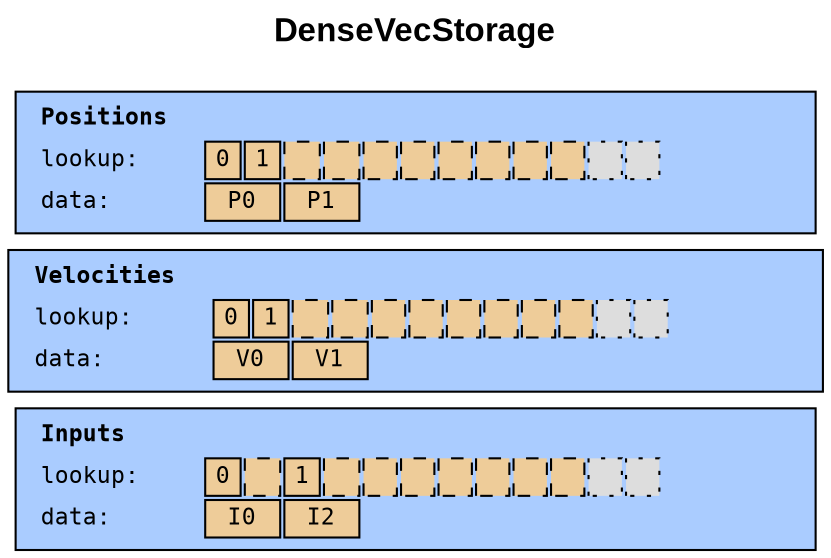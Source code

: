 digraph DenseVecStorage {
    graph [
        fontname = "Arial",
        fontsize = 16,
        label = <<b>DenseVecStorage<br /><br /></b>>,
        labelloc = top,
        bgcolor = "transparent",
        nodesep = 0,
        ranksep = 0,
    ];

    node [
        fillcolor = "#aaccff",
        fontname = "consolas",
        fontsize = 11,
        shape = box,
        style = filled,
        width = 5;
    ];

    // Label definitions

    positions [
        label = <<table border="0" cellborder="0">
            <tr><td align="left"><b>Positions  </b></td></tr>
            <tr cellspacing="0">
                <td align="left">lookup: </td>
                <td border="1" bgcolor="#eecc99">0</td>
                <td border="1" bgcolor="#eecc99">1</td>
                <td border="1" bgcolor="#eecc99" style="dashed">&nbsp;</td>
                <td border="1" bgcolor="#eecc99" style="dashed">&nbsp;</td>
                <td border="1" bgcolor="#eecc99" style="dashed">&nbsp;</td>
                <td border="1" bgcolor="#eecc99" style="dashed">&nbsp;</td>
                <td border="1" bgcolor="#eecc99" style="dashed">&nbsp;</td>
                <td border="1" bgcolor="#eecc99" style="dashed">&nbsp;</td>
                <td border="1" bgcolor="#eecc99" style="dashed">&nbsp;</td>
                <td border="1" bgcolor="#eecc99" style="dashed">&nbsp;</td>
                <td border="1" bgcolor="#dddddd" style="dotted">&nbsp;</td>
                <td border="1" bgcolor="#dddddd" style="dotted">&nbsp;</td>
            </tr>
            <tr cellspacing="0">
                <td align="left">data: </td>
                <td border="1" bgcolor="#eecc99" colspan="2">&nbsp;P0&nbsp;</td>
                <td border="1" bgcolor="#eecc99" colspan="2">&nbsp;P1&nbsp;</td>
                <td style="invis" colspan="2">    </td>
                <td style="invis" colspan="2">    </td>
                <td style="invis" colspan="2">    </td>
                <td style="invis" colspan="2">    </td>
                <td style="invis" colspan="2">    </td>
                <td style="invis" colspan="2">   </td>
            </tr>
        </table>>,
    ];

    velocities [
        label = <<table border="0" cellborder="0">
            <tr><td align="left"><b>Velocities  </b></td></tr>
            <tr cellspacing="0">
                <td align="left">lookup: </td>
                <td border="1" bgcolor="#eecc99">0</td>
                <td border="1" bgcolor="#eecc99">1</td>
                <td border="1" bgcolor="#eecc99" style="dashed">&nbsp;</td>
                <td border="1" bgcolor="#eecc99" style="dashed">&nbsp;</td>
                <td border="1" bgcolor="#eecc99" style="dashed">&nbsp;</td>
                <td border="1" bgcolor="#eecc99" style="dashed">&nbsp;</td>
                <td border="1" bgcolor="#eecc99" style="dashed">&nbsp;</td>
                <td border="1" bgcolor="#eecc99" style="dashed">&nbsp;</td>
                <td border="1" bgcolor="#eecc99" style="dashed">&nbsp;</td>
                <td border="1" bgcolor="#eecc99" style="dashed">&nbsp;</td>
                <td border="1" bgcolor="#dddddd" style="dotted">&nbsp;</td>
                <td border="1" bgcolor="#dddddd" style="dotted">&nbsp;</td>
            </tr>
            <tr cellspacing="0">
                <td align="left">data: </td>
                <td border="1" bgcolor="#eecc99" colspan="2">&nbsp;V0&nbsp;</td>
                <td border="1" bgcolor="#eecc99" colspan="2">&nbsp;V1&nbsp;</td>
                <td style="invis" colspan="2">    </td>
                <td style="invis" colspan="2">    </td>
                <td style="invis" colspan="2">    </td>
                <td style="invis" colspan="2">    </td>
                <td style="invis" colspan="2">    </td>
                <td style="invis" colspan="2">   </td>
            </tr>
        </table>>,
    ];

    inputs [
        label = <<table border="0" cellborder="0">
            <tr><td align="left"><b>Inputs     </b></td></tr>
            <tr cellspacing="0">
                <td align="left">lookup: </td>
                <td border="1" bgcolor="#eecc99">0</td>
                <td border="1" bgcolor="#eecc99" style="dashed">&nbsp;</td>
                <td border="1" bgcolor="#eecc99">1</td>
                <td border="1" bgcolor="#eecc99" style="dashed">&nbsp;</td>
                <td border="1" bgcolor="#eecc99" style="dashed">&nbsp;</td>
                <td border="1" bgcolor="#eecc99" style="dashed">&nbsp;</td>
                <td border="1" bgcolor="#eecc99" style="dashed">&nbsp;</td>
                <td border="1" bgcolor="#eecc99" style="dashed">&nbsp;</td>
                <td border="1" bgcolor="#eecc99" style="dashed">&nbsp;</td>
                <td border="1" bgcolor="#eecc99" style="dashed">&nbsp;</td>
                <td border="1" bgcolor="#dddddd" style="dotted">&nbsp;</td>
                <td border="1" bgcolor="#dddddd" style="dotted">&nbsp;</td>
            </tr>
            <tr cellspacing="0">
                <td align="left">data: </td>
                <td border="1" bgcolor="#eecc99" colspan="2">&nbsp;I0&nbsp;</td>
                <td border="1" bgcolor="#eecc99" colspan="2">&nbsp;I2&nbsp;</td>
                <td style="invis" colspan="2">    </td>
                <td style="invis" colspan="2">    </td>
                <td style="invis" colspan="2">    </td>
                <td style="invis" colspan="2">    </td>
                <td style="invis" colspan="2">    </td>
                <td style="invis" colspan="2">   </td>
            </tr>
        </table>>,
    ];

    edge [style = "invis"];

    positions -> velocities -> inputs;
}
